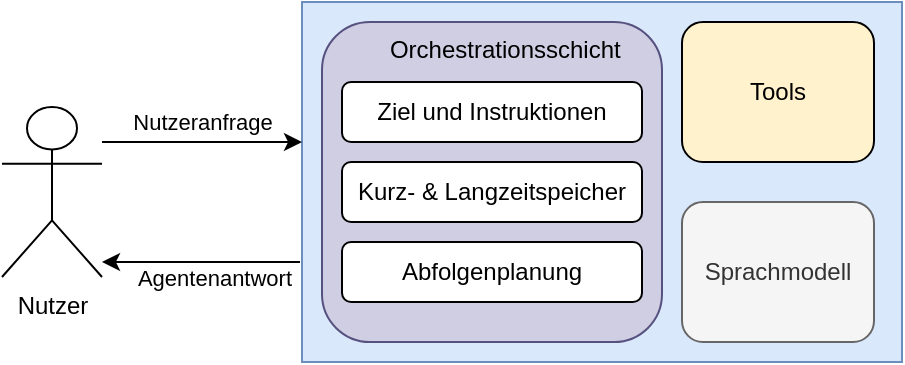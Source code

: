 <mxfile version="28.0.7">
  <diagram name="Seite-1" id="Cfv8pQ_fxaUjL9K2bP33">
    <mxGraphModel dx="689" dy="380" grid="1" gridSize="10" guides="1" tooltips="1" connect="1" arrows="1" fold="1" page="1" pageScale="1" pageWidth="827" pageHeight="1169" math="0" shadow="0">
      <root>
        <mxCell id="0" />
        <mxCell id="1" parent="0" />
        <mxCell id="Vx87H8JSH_DB4OTZwUf1-1" value="Nutzer" style="shape=umlActor;verticalLabelPosition=bottom;verticalAlign=top;html=1;outlineConnect=0;" parent="1" vertex="1">
          <mxGeometry x="50" y="212.5" width="50" height="85" as="geometry" />
        </mxCell>
        <mxCell id="Vx87H8JSH_DB4OTZwUf1-10" style="edgeStyle=orthogonalEdgeStyle;rounded=0;orthogonalLoop=1;jettySize=auto;html=1;" parent="1" target="Vx87H8JSH_DB4OTZwUf1-1" edge="1">
          <mxGeometry relative="1" as="geometry">
            <mxPoint x="199" y="290" as="sourcePoint" />
            <Array as="points">
              <mxPoint x="199" y="290" />
            </Array>
          </mxGeometry>
        </mxCell>
        <mxCell id="Vx87H8JSH_DB4OTZwUf1-12" value="Agentenantwort" style="edgeLabel;html=1;align=center;verticalAlign=middle;resizable=0;points=[];" parent="Vx87H8JSH_DB4OTZwUf1-10" vertex="1" connectable="0">
          <mxGeometry x="0.111" y="-3" relative="1" as="geometry">
            <mxPoint x="12" y="11" as="offset" />
          </mxGeometry>
        </mxCell>
        <mxCell id="Vx87H8JSH_DB4OTZwUf1-2" value="" style="rounded=0;whiteSpace=wrap;html=1;fillColor=#dae8fc;strokeColor=#6c8ebf;" parent="1" vertex="1">
          <mxGeometry x="200" y="160" width="300" height="180" as="geometry" />
        </mxCell>
        <mxCell id="Vx87H8JSH_DB4OTZwUf1-3" value="Tools" style="rounded=1;whiteSpace=wrap;html=1;fillColor=#fff2cc;strokeColor=#000000;" parent="1" vertex="1">
          <mxGeometry x="390" y="170" width="96" height="70" as="geometry" />
        </mxCell>
        <mxCell id="Vx87H8JSH_DB4OTZwUf1-4" value="Sprachmodell" style="rounded=1;whiteSpace=wrap;html=1;fillColor=#f5f5f5;fontColor=#333333;strokeColor=#666666;" parent="1" vertex="1">
          <mxGeometry x="390" y="260" width="96" height="70" as="geometry" />
        </mxCell>
        <mxCell id="Vx87H8JSH_DB4OTZwUf1-5" value="&amp;nbsp;&amp;nbsp;&amp;nbsp; Orchestrationsschicht" style="rounded=1;whiteSpace=wrap;html=1;fillColor=#d0cee2;strokeColor=#56517e;verticalAlign=top;align=center;" parent="1" vertex="1">
          <mxGeometry x="210" y="170" width="170" height="160" as="geometry" />
        </mxCell>
        <mxCell id="Vx87H8JSH_DB4OTZwUf1-6" value="Ziel und Instruktionen" style="rounded=1;whiteSpace=wrap;html=1;" parent="1" vertex="1">
          <mxGeometry x="220" y="200" width="150" height="30" as="geometry" />
        </mxCell>
        <mxCell id="Vx87H8JSH_DB4OTZwUf1-7" value="Kurz- &amp;amp; Langzeitspeicher" style="rounded=1;whiteSpace=wrap;html=1;" parent="1" vertex="1">
          <mxGeometry x="220" y="240" width="150" height="30" as="geometry" />
        </mxCell>
        <mxCell id="Vx87H8JSH_DB4OTZwUf1-8" value="Abfolgenplanung" style="rounded=1;whiteSpace=wrap;html=1;" parent="1" vertex="1">
          <mxGeometry x="220" y="280" width="150" height="30" as="geometry" />
        </mxCell>
        <mxCell id="Vx87H8JSH_DB4OTZwUf1-9" style="edgeStyle=orthogonalEdgeStyle;rounded=0;orthogonalLoop=1;jettySize=auto;html=1;" parent="1" source="Vx87H8JSH_DB4OTZwUf1-1" edge="1">
          <mxGeometry relative="1" as="geometry">
            <mxPoint x="200" y="230" as="targetPoint" />
            <Array as="points">
              <mxPoint x="200" y="230" />
            </Array>
          </mxGeometry>
        </mxCell>
        <mxCell id="Vx87H8JSH_DB4OTZwUf1-11" value="Nutzeranfrage" style="edgeLabel;html=1;align=center;verticalAlign=middle;resizable=0;points=[];" parent="Vx87H8JSH_DB4OTZwUf1-9" vertex="1" connectable="0">
          <mxGeometry x="-0.224" y="2" relative="1" as="geometry">
            <mxPoint x="11" y="-8" as="offset" />
          </mxGeometry>
        </mxCell>
      </root>
    </mxGraphModel>
  </diagram>
</mxfile>
